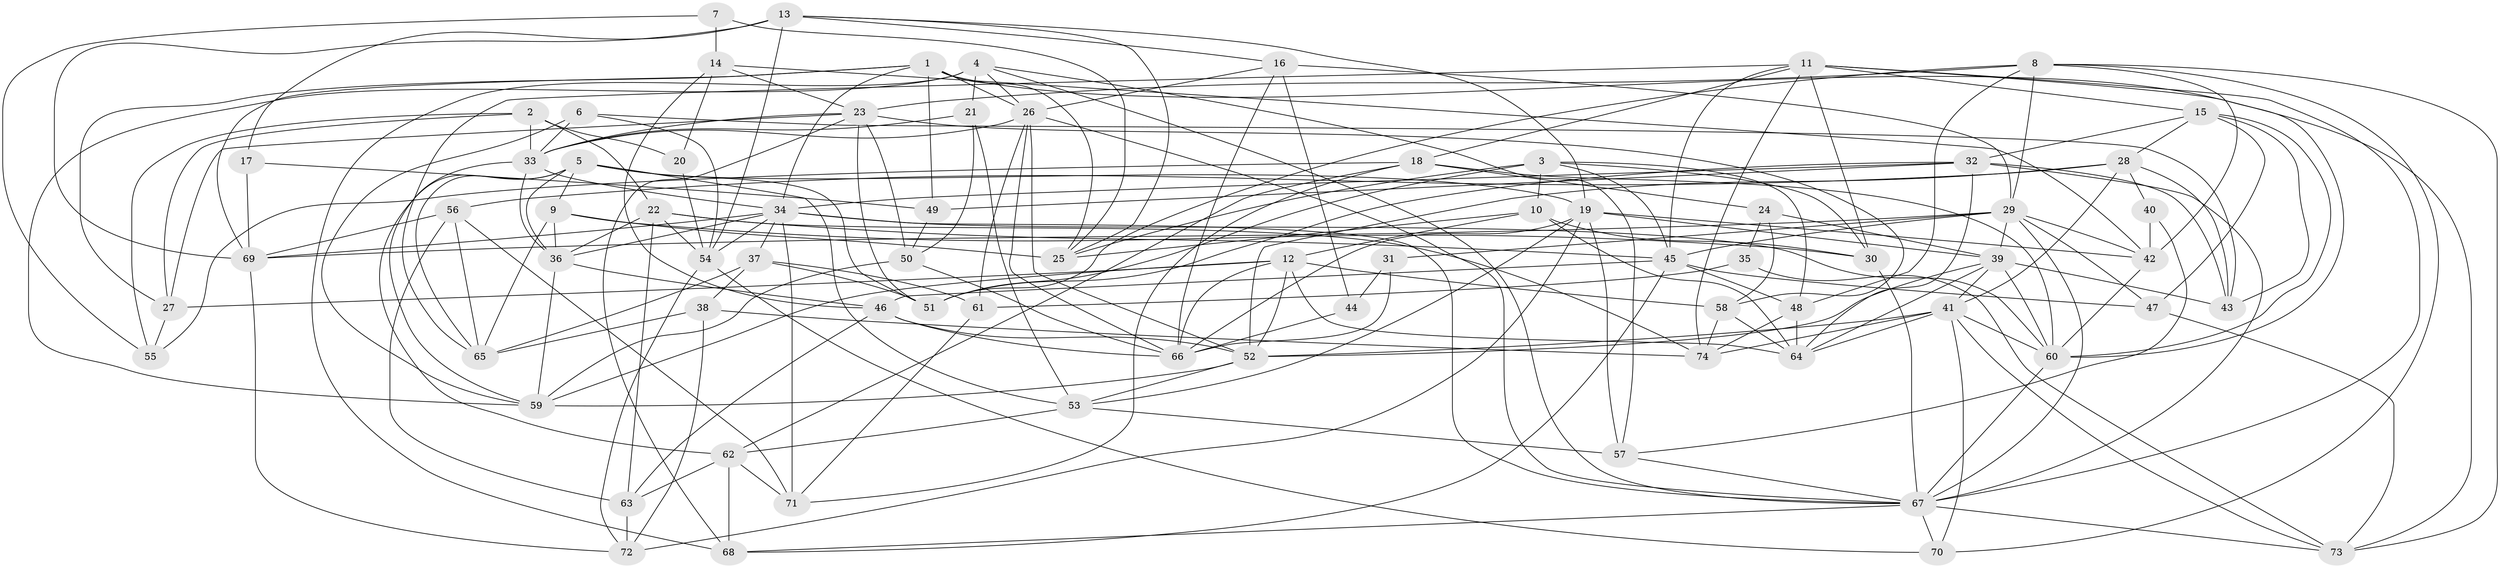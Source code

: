 // original degree distribution, {5: 0.19047619047619047, 3: 0.3129251700680272, 4: 0.24489795918367346, 8: 0.006802721088435374, 2: 0.11564625850340136, 6: 0.08163265306122448, 7: 0.04081632653061224, 10: 0.006802721088435374}
// Generated by graph-tools (version 1.1) at 2025/37/03/04/25 23:37:07]
// undirected, 74 vertices, 216 edges
graph export_dot {
  node [color=gray90,style=filled];
  1;
  2;
  3;
  4;
  5;
  6;
  7;
  8;
  9;
  10;
  11;
  12;
  13;
  14;
  15;
  16;
  17;
  18;
  19;
  20;
  21;
  22;
  23;
  24;
  25;
  26;
  27;
  28;
  29;
  30;
  31;
  32;
  33;
  34;
  35;
  36;
  37;
  38;
  39;
  40;
  41;
  42;
  43;
  44;
  45;
  46;
  47;
  48;
  49;
  50;
  51;
  52;
  53;
  54;
  55;
  56;
  57;
  58;
  59;
  60;
  61;
  62;
  63;
  64;
  65;
  66;
  67;
  68;
  69;
  70;
  71;
  72;
  73;
  74;
  1 -- 25 [weight=1.0];
  1 -- 26 [weight=1.0];
  1 -- 27 [weight=2.0];
  1 -- 34 [weight=1.0];
  1 -- 49 [weight=1.0];
  1 -- 69 [weight=1.0];
  1 -- 73 [weight=1.0];
  2 -- 20 [weight=1.0];
  2 -- 22 [weight=1.0];
  2 -- 27 [weight=1.0];
  2 -- 33 [weight=1.0];
  2 -- 55 [weight=1.0];
  3 -- 10 [weight=1.0];
  3 -- 25 [weight=1.0];
  3 -- 30 [weight=1.0];
  3 -- 45 [weight=1.0];
  3 -- 48 [weight=1.0];
  3 -- 51 [weight=1.0];
  4 -- 21 [weight=1.0];
  4 -- 26 [weight=1.0];
  4 -- 57 [weight=1.0];
  4 -- 59 [weight=1.0];
  4 -- 67 [weight=1.0];
  4 -- 68 [weight=1.0];
  5 -- 9 [weight=1.0];
  5 -- 19 [weight=1.0];
  5 -- 36 [weight=1.0];
  5 -- 51 [weight=1.0];
  5 -- 53 [weight=1.0];
  5 -- 62 [weight=1.0];
  5 -- 65 [weight=1.0];
  6 -- 33 [weight=1.0];
  6 -- 43 [weight=1.0];
  6 -- 54 [weight=1.0];
  6 -- 59 [weight=1.0];
  7 -- 14 [weight=1.0];
  7 -- 25 [weight=1.0];
  7 -- 55 [weight=1.0];
  8 -- 23 [weight=1.0];
  8 -- 29 [weight=1.0];
  8 -- 42 [weight=1.0];
  8 -- 48 [weight=1.0];
  8 -- 51 [weight=1.0];
  8 -- 70 [weight=1.0];
  8 -- 73 [weight=1.0];
  9 -- 25 [weight=1.0];
  9 -- 30 [weight=1.0];
  9 -- 36 [weight=1.0];
  9 -- 65 [weight=1.0];
  10 -- 12 [weight=1.0];
  10 -- 25 [weight=1.0];
  10 -- 30 [weight=1.0];
  10 -- 64 [weight=1.0];
  11 -- 15 [weight=1.0];
  11 -- 18 [weight=1.0];
  11 -- 30 [weight=1.0];
  11 -- 45 [weight=1.0];
  11 -- 60 [weight=1.0];
  11 -- 65 [weight=1.0];
  11 -- 67 [weight=1.0];
  11 -- 74 [weight=1.0];
  12 -- 27 [weight=1.0];
  12 -- 52 [weight=1.0];
  12 -- 58 [weight=1.0];
  12 -- 59 [weight=1.0];
  12 -- 64 [weight=1.0];
  12 -- 66 [weight=1.0];
  13 -- 16 [weight=1.0];
  13 -- 17 [weight=1.0];
  13 -- 19 [weight=1.0];
  13 -- 25 [weight=1.0];
  13 -- 54 [weight=1.0];
  13 -- 69 [weight=1.0];
  14 -- 20 [weight=1.0];
  14 -- 23 [weight=1.0];
  14 -- 42 [weight=1.0];
  14 -- 46 [weight=1.0];
  15 -- 28 [weight=1.0];
  15 -- 32 [weight=1.0];
  15 -- 43 [weight=1.0];
  15 -- 47 [weight=1.0];
  15 -- 60 [weight=1.0];
  16 -- 26 [weight=1.0];
  16 -- 29 [weight=1.0];
  16 -- 44 [weight=1.0];
  16 -- 66 [weight=1.0];
  17 -- 49 [weight=1.0];
  17 -- 69 [weight=1.0];
  18 -- 24 [weight=1.0];
  18 -- 55 [weight=1.0];
  18 -- 60 [weight=1.0];
  18 -- 62 [weight=1.0];
  18 -- 71 [weight=1.0];
  19 -- 39 [weight=1.0];
  19 -- 42 [weight=1.0];
  19 -- 53 [weight=1.0];
  19 -- 57 [weight=2.0];
  19 -- 66 [weight=1.0];
  19 -- 72 [weight=1.0];
  20 -- 54 [weight=1.0];
  21 -- 33 [weight=1.0];
  21 -- 50 [weight=1.0];
  21 -- 53 [weight=1.0];
  22 -- 36 [weight=1.0];
  22 -- 45 [weight=1.0];
  22 -- 54 [weight=1.0];
  22 -- 63 [weight=1.0];
  22 -- 74 [weight=1.0];
  23 -- 27 [weight=1.0];
  23 -- 33 [weight=1.0];
  23 -- 50 [weight=1.0];
  23 -- 51 [weight=1.0];
  23 -- 58 [weight=1.0];
  23 -- 68 [weight=1.0];
  24 -- 35 [weight=1.0];
  24 -- 39 [weight=1.0];
  24 -- 58 [weight=1.0];
  26 -- 33 [weight=1.0];
  26 -- 52 [weight=1.0];
  26 -- 61 [weight=1.0];
  26 -- 66 [weight=1.0];
  26 -- 67 [weight=1.0];
  27 -- 55 [weight=1.0];
  28 -- 40 [weight=1.0];
  28 -- 41 [weight=1.0];
  28 -- 43 [weight=1.0];
  28 -- 52 [weight=1.0];
  28 -- 56 [weight=1.0];
  29 -- 31 [weight=1.0];
  29 -- 39 [weight=1.0];
  29 -- 42 [weight=1.0];
  29 -- 45 [weight=1.0];
  29 -- 47 [weight=1.0];
  29 -- 67 [weight=1.0];
  29 -- 69 [weight=1.0];
  30 -- 67 [weight=1.0];
  31 -- 44 [weight=1.0];
  31 -- 66 [weight=1.0];
  32 -- 34 [weight=1.0];
  32 -- 43 [weight=1.0];
  32 -- 49 [weight=1.0];
  32 -- 51 [weight=1.0];
  32 -- 64 [weight=1.0];
  32 -- 67 [weight=1.0];
  33 -- 34 [weight=1.0];
  33 -- 36 [weight=1.0];
  33 -- 59 [weight=1.0];
  34 -- 36 [weight=1.0];
  34 -- 37 [weight=1.0];
  34 -- 54 [weight=1.0];
  34 -- 60 [weight=1.0];
  34 -- 67 [weight=1.0];
  34 -- 69 [weight=1.0];
  34 -- 71 [weight=1.0];
  35 -- 61 [weight=1.0];
  35 -- 73 [weight=1.0];
  36 -- 46 [weight=1.0];
  36 -- 59 [weight=1.0];
  37 -- 38 [weight=1.0];
  37 -- 51 [weight=1.0];
  37 -- 61 [weight=1.0];
  37 -- 65 [weight=1.0];
  38 -- 65 [weight=1.0];
  38 -- 72 [weight=1.0];
  38 -- 74 [weight=1.0];
  39 -- 41 [weight=1.0];
  39 -- 43 [weight=1.0];
  39 -- 52 [weight=1.0];
  39 -- 60 [weight=1.0];
  39 -- 64 [weight=1.0];
  40 -- 42 [weight=1.0];
  40 -- 57 [weight=1.0];
  41 -- 52 [weight=1.0];
  41 -- 60 [weight=1.0];
  41 -- 64 [weight=1.0];
  41 -- 70 [weight=1.0];
  41 -- 73 [weight=1.0];
  41 -- 74 [weight=1.0];
  42 -- 60 [weight=1.0];
  44 -- 66 [weight=1.0];
  45 -- 46 [weight=1.0];
  45 -- 47 [weight=1.0];
  45 -- 48 [weight=1.0];
  45 -- 68 [weight=1.0];
  46 -- 52 [weight=1.0];
  46 -- 63 [weight=1.0];
  46 -- 66 [weight=1.0];
  47 -- 73 [weight=1.0];
  48 -- 64 [weight=1.0];
  48 -- 74 [weight=1.0];
  49 -- 50 [weight=1.0];
  50 -- 59 [weight=1.0];
  50 -- 66 [weight=1.0];
  52 -- 53 [weight=1.0];
  52 -- 59 [weight=1.0];
  53 -- 57 [weight=1.0];
  53 -- 62 [weight=1.0];
  54 -- 70 [weight=1.0];
  54 -- 72 [weight=1.0];
  56 -- 63 [weight=1.0];
  56 -- 65 [weight=1.0];
  56 -- 69 [weight=1.0];
  56 -- 71 [weight=1.0];
  57 -- 67 [weight=1.0];
  58 -- 64 [weight=1.0];
  58 -- 74 [weight=1.0];
  60 -- 67 [weight=1.0];
  61 -- 71 [weight=1.0];
  62 -- 63 [weight=1.0];
  62 -- 68 [weight=2.0];
  62 -- 71 [weight=1.0];
  63 -- 72 [weight=1.0];
  67 -- 68 [weight=1.0];
  67 -- 70 [weight=1.0];
  67 -- 73 [weight=1.0];
  69 -- 72 [weight=1.0];
}
